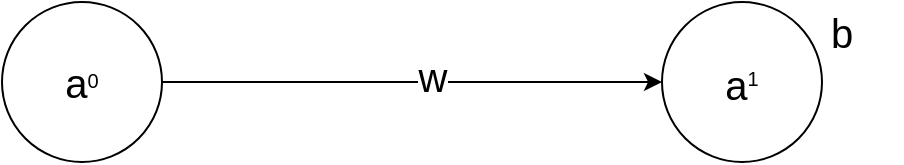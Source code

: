 <mxfile version="16.5.2" type="device"><diagram id="bSQ7F4SS6PZQo9AobMLE" name="Page-1"><mxGraphModel dx="1102" dy="628" grid="1" gridSize="10" guides="1" tooltips="1" connect="1" arrows="1" fold="1" page="1" pageScale="1" pageWidth="827" pageHeight="1169" math="0" shadow="0"><root><mxCell id="rMPQ4aQ59gPJ5bDR9iz4-0"/><mxCell id="rMPQ4aQ59gPJ5bDR9iz4-1" parent="rMPQ4aQ59gPJ5bDR9iz4-0"/><mxCell id="PJU0DLMupZ9l_JxTkG-4-2" style="edgeStyle=orthogonalEdgeStyle;rounded=0;orthogonalLoop=1;jettySize=auto;html=1;entryX=0;entryY=0.5;entryDx=0;entryDy=0;" edge="1" parent="rMPQ4aQ59gPJ5bDR9iz4-1" source="PJU0DLMupZ9l_JxTkG-4-0" target="PJU0DLMupZ9l_JxTkG-4-1"><mxGeometry relative="1" as="geometry"/></mxCell><mxCell id="PJU0DLMupZ9l_JxTkG-4-3" value="w" style="edgeLabel;html=1;align=center;verticalAlign=middle;resizable=0;points=[];fontSize=20;" vertex="1" connectable="0" parent="PJU0DLMupZ9l_JxTkG-4-2"><mxGeometry x="0.08" y="3" relative="1" as="geometry"><mxPoint as="offset"/></mxGeometry></mxCell><mxCell id="PJU0DLMupZ9l_JxTkG-4-0" value="&lt;font style=&quot;font-size: 20px&quot;&gt;a&lt;/font&gt;&lt;sup&gt;0&lt;/sup&gt;" style="ellipse;whiteSpace=wrap;html=1;aspect=fixed;" vertex="1" parent="rMPQ4aQ59gPJ5bDR9iz4-1"><mxGeometry x="70" y="220" width="80" height="80" as="geometry"/></mxCell><mxCell id="PJU0DLMupZ9l_JxTkG-4-1" value="&lt;font style=&quot;font-size: 20px&quot;&gt;a&lt;sup&gt;&lt;font size=&quot;1&quot;&gt;1&lt;/font&gt;&lt;/sup&gt;&lt;/font&gt;" style="ellipse;whiteSpace=wrap;html=1;aspect=fixed;" vertex="1" parent="rMPQ4aQ59gPJ5bDR9iz4-1"><mxGeometry x="400" y="220" width="80" height="80" as="geometry"/></mxCell><mxCell id="PJU0DLMupZ9l_JxTkG-4-4" value="b" style="text;html=1;strokeColor=none;fillColor=none;align=center;verticalAlign=middle;whiteSpace=wrap;rounded=0;fontSize=20;" vertex="1" parent="rMPQ4aQ59gPJ5bDR9iz4-1"><mxGeometry x="460" y="220" width="60" height="30" as="geometry"/></mxCell></root></mxGraphModel></diagram></mxfile>